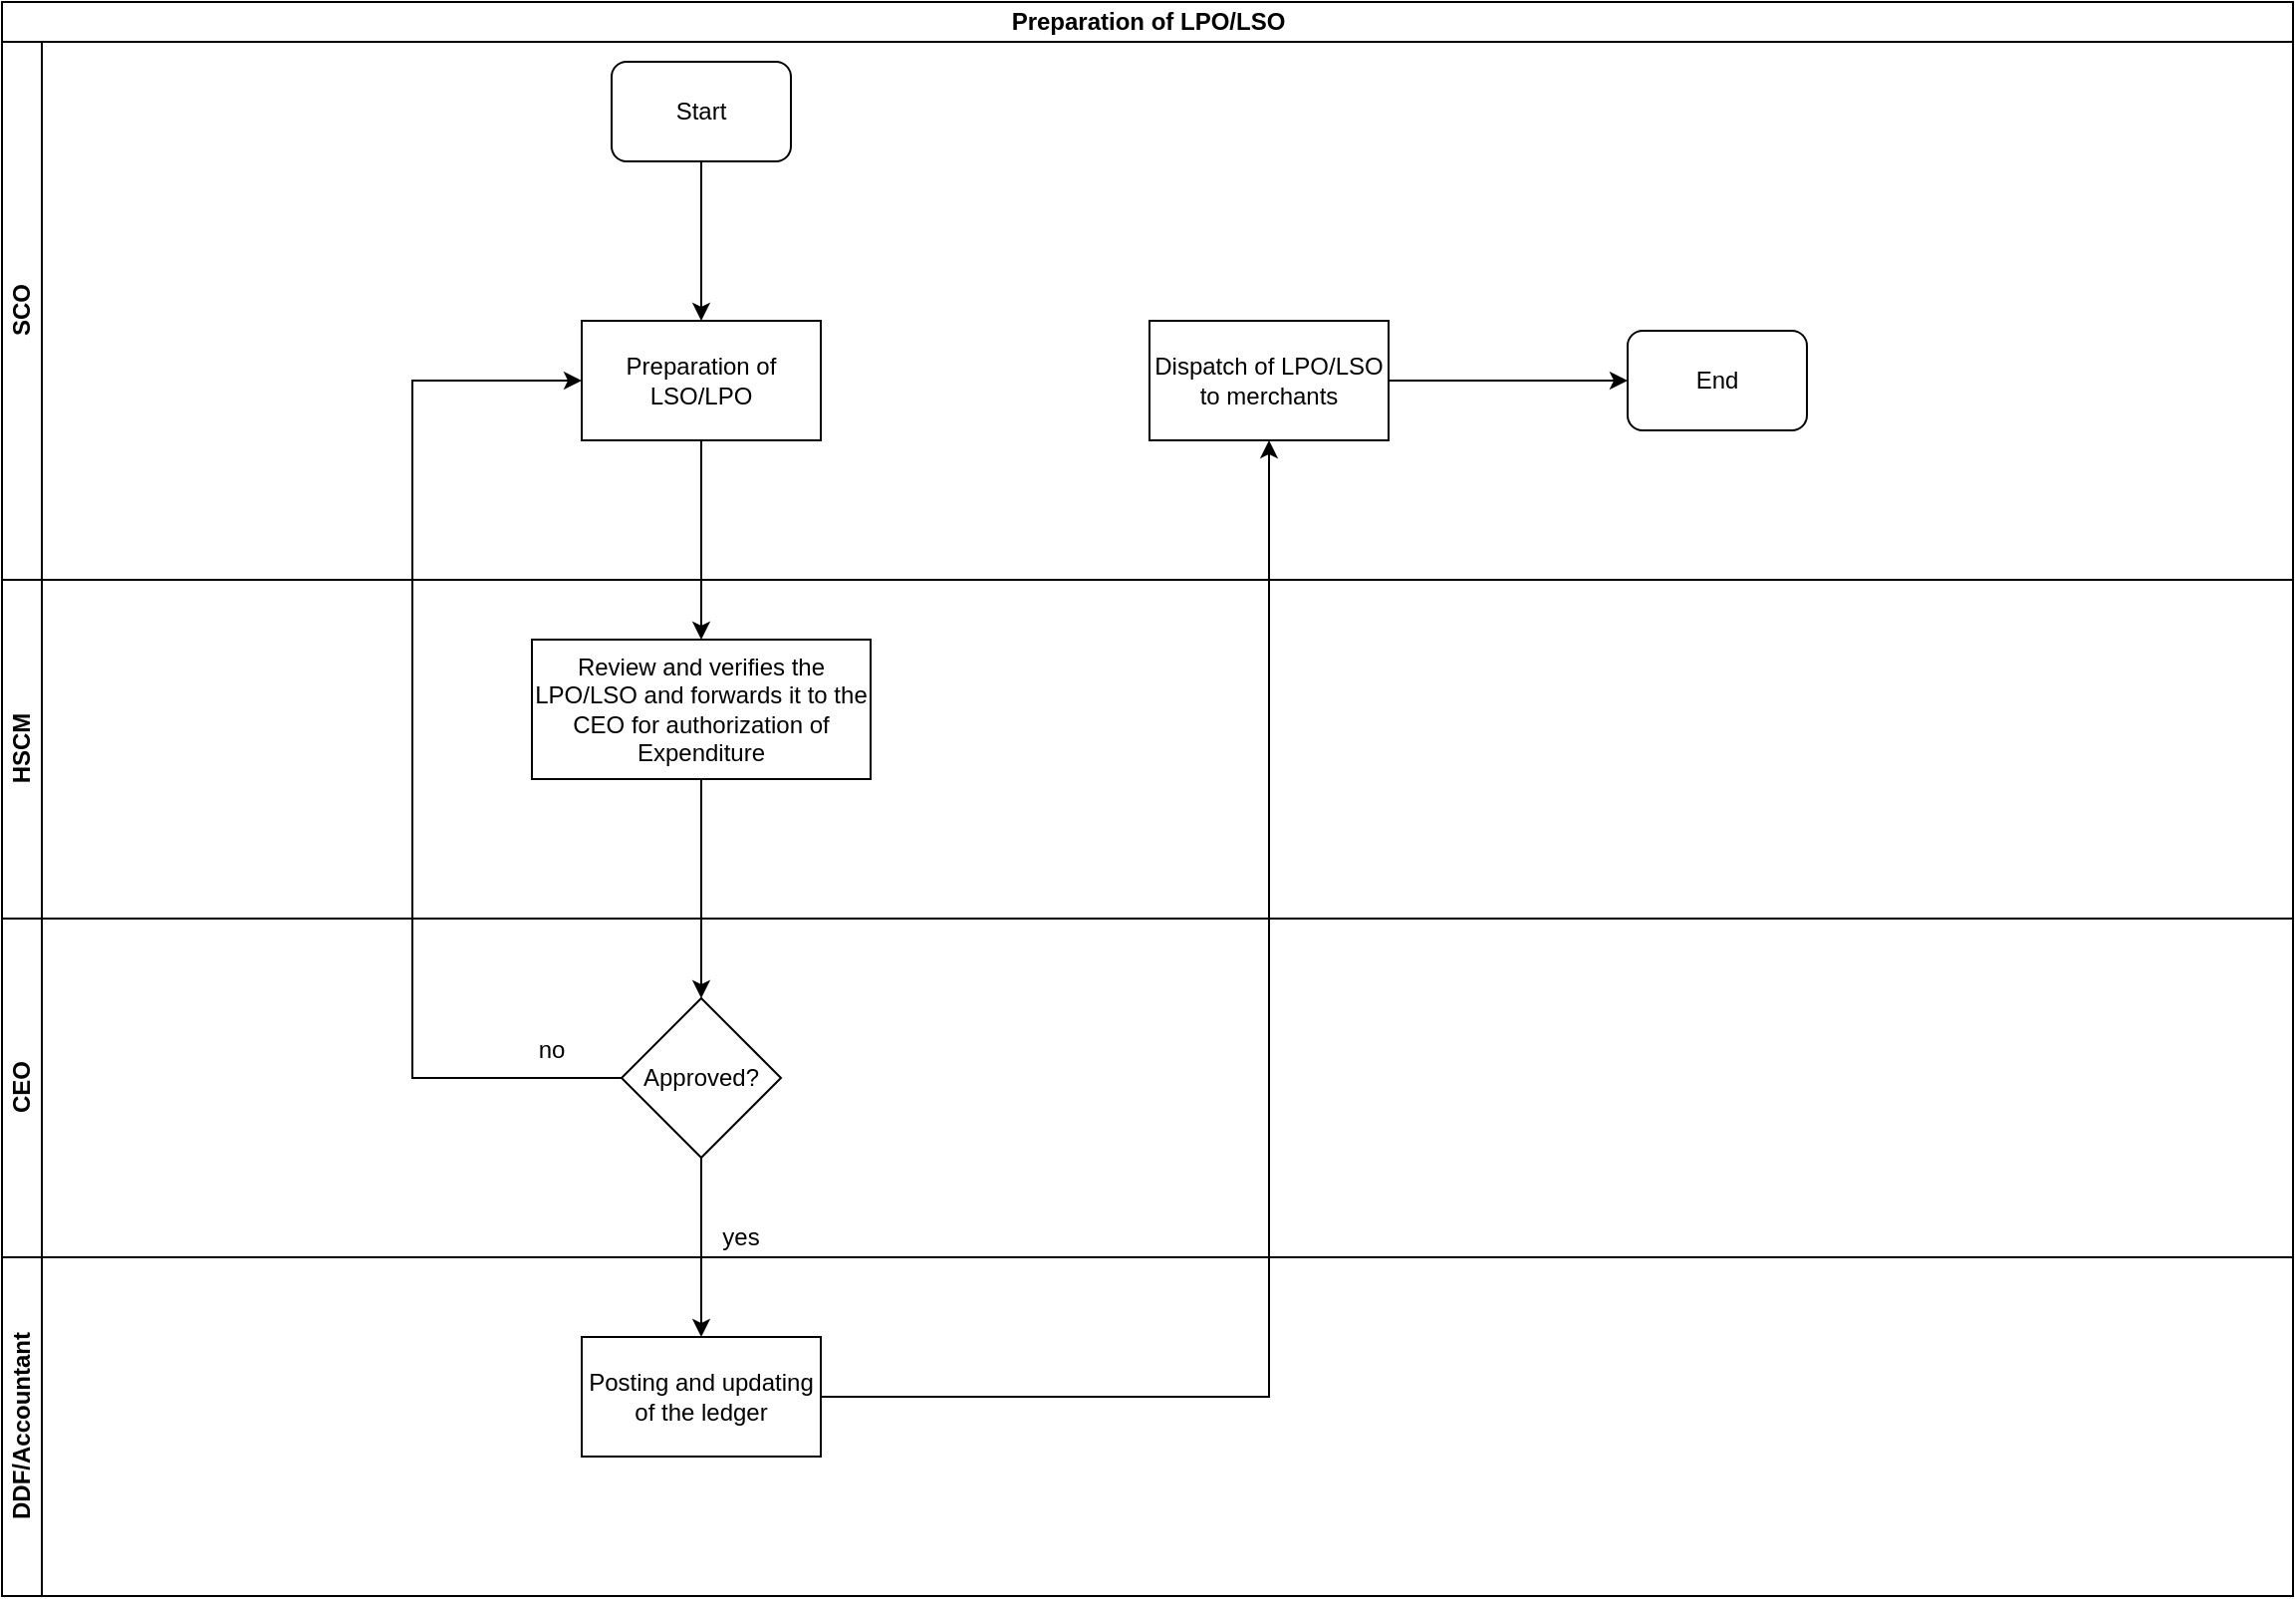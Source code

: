 <mxfile version="14.0.0" type="github">
  <diagram id="hlPL0Bq8MXGjqF8pz6ak" name="Page-1">
    <mxGraphModel dx="1038" dy="547" grid="1" gridSize="10" guides="1" tooltips="1" connect="1" arrows="1" fold="1" page="1" pageScale="1" pageWidth="1169" pageHeight="827" math="0" shadow="0">
      <root>
        <mxCell id="0" />
        <mxCell id="1" parent="0" />
        <mxCell id="4R2nqGt3JkrkRLi6oZFs-1" value="Preparation of LPO/LSO" style="swimlane;html=1;childLayout=stackLayout;resizeParent=1;resizeParentMax=0;horizontal=1;startSize=20;horizontalStack=0;" vertex="1" parent="1">
          <mxGeometry x="10" y="10" width="1150" height="800" as="geometry" />
        </mxCell>
        <mxCell id="4R2nqGt3JkrkRLi6oZFs-2" value="SCO" style="swimlane;html=1;startSize=20;horizontal=0;" vertex="1" parent="4R2nqGt3JkrkRLi6oZFs-1">
          <mxGeometry y="20" width="1150" height="270" as="geometry" />
        </mxCell>
        <mxCell id="4R2nqGt3JkrkRLi6oZFs-6" value="Start" style="rounded=1;whiteSpace=wrap;html=1;" vertex="1" parent="4R2nqGt3JkrkRLi6oZFs-2">
          <mxGeometry x="306" y="10" width="90" height="50" as="geometry" />
        </mxCell>
        <mxCell id="4R2nqGt3JkrkRLi6oZFs-9" value="Preparation of LSO/LPO" style="rounded=0;whiteSpace=wrap;html=1;" vertex="1" parent="4R2nqGt3JkrkRLi6oZFs-2">
          <mxGeometry x="291" y="140" width="120" height="60" as="geometry" />
        </mxCell>
        <mxCell id="4R2nqGt3JkrkRLi6oZFs-8" value="" style="edgeStyle=orthogonalEdgeStyle;rounded=0;orthogonalLoop=1;jettySize=auto;html=1;entryX=0.5;entryY=0;entryDx=0;entryDy=0;" edge="1" parent="4R2nqGt3JkrkRLi6oZFs-2" source="4R2nqGt3JkrkRLi6oZFs-6" target="4R2nqGt3JkrkRLi6oZFs-9">
          <mxGeometry relative="1" as="geometry">
            <mxPoint x="351" y="140" as="targetPoint" />
          </mxGeometry>
        </mxCell>
        <mxCell id="4R2nqGt3JkrkRLi6oZFs-22" value="Dispatch of LPO/LSO to merchants" style="whiteSpace=wrap;html=1;rounded=0;" vertex="1" parent="4R2nqGt3JkrkRLi6oZFs-2">
          <mxGeometry x="576" y="140" width="120" height="60" as="geometry" />
        </mxCell>
        <mxCell id="4R2nqGt3JkrkRLi6oZFs-26" value="End" style="rounded=1;whiteSpace=wrap;html=1;" vertex="1" parent="4R2nqGt3JkrkRLi6oZFs-2">
          <mxGeometry x="816" y="145" width="90" height="50" as="geometry" />
        </mxCell>
        <mxCell id="4R2nqGt3JkrkRLi6oZFs-25" value="" style="edgeStyle=orthogonalEdgeStyle;rounded=0;orthogonalLoop=1;jettySize=auto;html=1;" edge="1" parent="4R2nqGt3JkrkRLi6oZFs-2" source="4R2nqGt3JkrkRLi6oZFs-22" target="4R2nqGt3JkrkRLi6oZFs-26">
          <mxGeometry relative="1" as="geometry">
            <mxPoint x="776" y="170" as="targetPoint" />
          </mxGeometry>
        </mxCell>
        <mxCell id="4R2nqGt3JkrkRLi6oZFs-3" value="HSCM" style="swimlane;html=1;startSize=20;horizontal=0;" vertex="1" parent="4R2nqGt3JkrkRLi6oZFs-1">
          <mxGeometry y="290" width="1150" height="170" as="geometry" />
        </mxCell>
        <mxCell id="4R2nqGt3JkrkRLi6oZFs-10" value="Review and verifies the LPO/LSO and forwards it to the CEO for authorization of Expenditure" style="whiteSpace=wrap;html=1;rounded=0;" vertex="1" parent="4R2nqGt3JkrkRLi6oZFs-3">
          <mxGeometry x="266" y="30" width="170" height="70" as="geometry" />
        </mxCell>
        <mxCell id="4R2nqGt3JkrkRLi6oZFs-4" value="CEO" style="swimlane;html=1;startSize=20;horizontal=0;" vertex="1" parent="4R2nqGt3JkrkRLi6oZFs-1">
          <mxGeometry y="460" width="1150" height="170" as="geometry" />
        </mxCell>
        <mxCell id="4R2nqGt3JkrkRLi6oZFs-12" value="Approved?" style="rhombus;whiteSpace=wrap;html=1;rounded=0;" vertex="1" parent="4R2nqGt3JkrkRLi6oZFs-4">
          <mxGeometry x="311" y="40" width="80" height="80" as="geometry" />
        </mxCell>
        <mxCell id="4R2nqGt3JkrkRLi6oZFs-18" value="yes" style="text;html=1;strokeColor=none;fillColor=none;align=center;verticalAlign=middle;whiteSpace=wrap;rounded=0;" vertex="1" parent="4R2nqGt3JkrkRLi6oZFs-4">
          <mxGeometry x="351" y="150" width="40" height="20" as="geometry" />
        </mxCell>
        <mxCell id="4R2nqGt3JkrkRLi6oZFs-11" value="" style="edgeStyle=orthogonalEdgeStyle;rounded=0;orthogonalLoop=1;jettySize=auto;html=1;" edge="1" parent="4R2nqGt3JkrkRLi6oZFs-1" source="4R2nqGt3JkrkRLi6oZFs-9" target="4R2nqGt3JkrkRLi6oZFs-10">
          <mxGeometry relative="1" as="geometry" />
        </mxCell>
        <mxCell id="4R2nqGt3JkrkRLi6oZFs-13" value="" style="edgeStyle=orthogonalEdgeStyle;rounded=0;orthogonalLoop=1;jettySize=auto;html=1;" edge="1" parent="4R2nqGt3JkrkRLi6oZFs-1" source="4R2nqGt3JkrkRLi6oZFs-10" target="4R2nqGt3JkrkRLi6oZFs-12">
          <mxGeometry relative="1" as="geometry" />
        </mxCell>
        <mxCell id="4R2nqGt3JkrkRLi6oZFs-14" value="DDF/Accountant" style="swimlane;html=1;startSize=20;horizontal=0;" vertex="1" parent="4R2nqGt3JkrkRLi6oZFs-1">
          <mxGeometry y="630" width="1150" height="170" as="geometry" />
        </mxCell>
        <mxCell id="4R2nqGt3JkrkRLi6oZFs-16" value="Posting and updating of the ledger" style="whiteSpace=wrap;html=1;rounded=0;" vertex="1" parent="4R2nqGt3JkrkRLi6oZFs-14">
          <mxGeometry x="291" y="40" width="120" height="60" as="geometry" />
        </mxCell>
        <mxCell id="4R2nqGt3JkrkRLi6oZFs-17" value="" style="edgeStyle=orthogonalEdgeStyle;rounded=0;orthogonalLoop=1;jettySize=auto;html=1;" edge="1" parent="4R2nqGt3JkrkRLi6oZFs-1" source="4R2nqGt3JkrkRLi6oZFs-12" target="4R2nqGt3JkrkRLi6oZFs-16">
          <mxGeometry relative="1" as="geometry" />
        </mxCell>
        <mxCell id="4R2nqGt3JkrkRLi6oZFs-20" value="" style="edgeStyle=orthogonalEdgeStyle;rounded=0;orthogonalLoop=1;jettySize=auto;html=1;entryX=0;entryY=0.5;entryDx=0;entryDy=0;" edge="1" parent="4R2nqGt3JkrkRLi6oZFs-1" source="4R2nqGt3JkrkRLi6oZFs-12" target="4R2nqGt3JkrkRLi6oZFs-9">
          <mxGeometry relative="1" as="geometry">
            <mxPoint x="251" y="540" as="targetPoint" />
            <Array as="points">
              <mxPoint x="206" y="540" />
              <mxPoint x="206" y="190" />
            </Array>
          </mxGeometry>
        </mxCell>
        <mxCell id="4R2nqGt3JkrkRLi6oZFs-23" value="" style="edgeStyle=orthogonalEdgeStyle;rounded=0;orthogonalLoop=1;jettySize=auto;html=1;" edge="1" parent="4R2nqGt3JkrkRLi6oZFs-1" source="4R2nqGt3JkrkRLi6oZFs-16" target="4R2nqGt3JkrkRLi6oZFs-22">
          <mxGeometry relative="1" as="geometry" />
        </mxCell>
        <mxCell id="4R2nqGt3JkrkRLi6oZFs-21" value="no" style="text;html=1;strokeColor=none;fillColor=none;align=center;verticalAlign=middle;whiteSpace=wrap;rounded=0;" vertex="1" parent="1">
          <mxGeometry x="266" y="526" width="40" height="20" as="geometry" />
        </mxCell>
      </root>
    </mxGraphModel>
  </diagram>
</mxfile>
